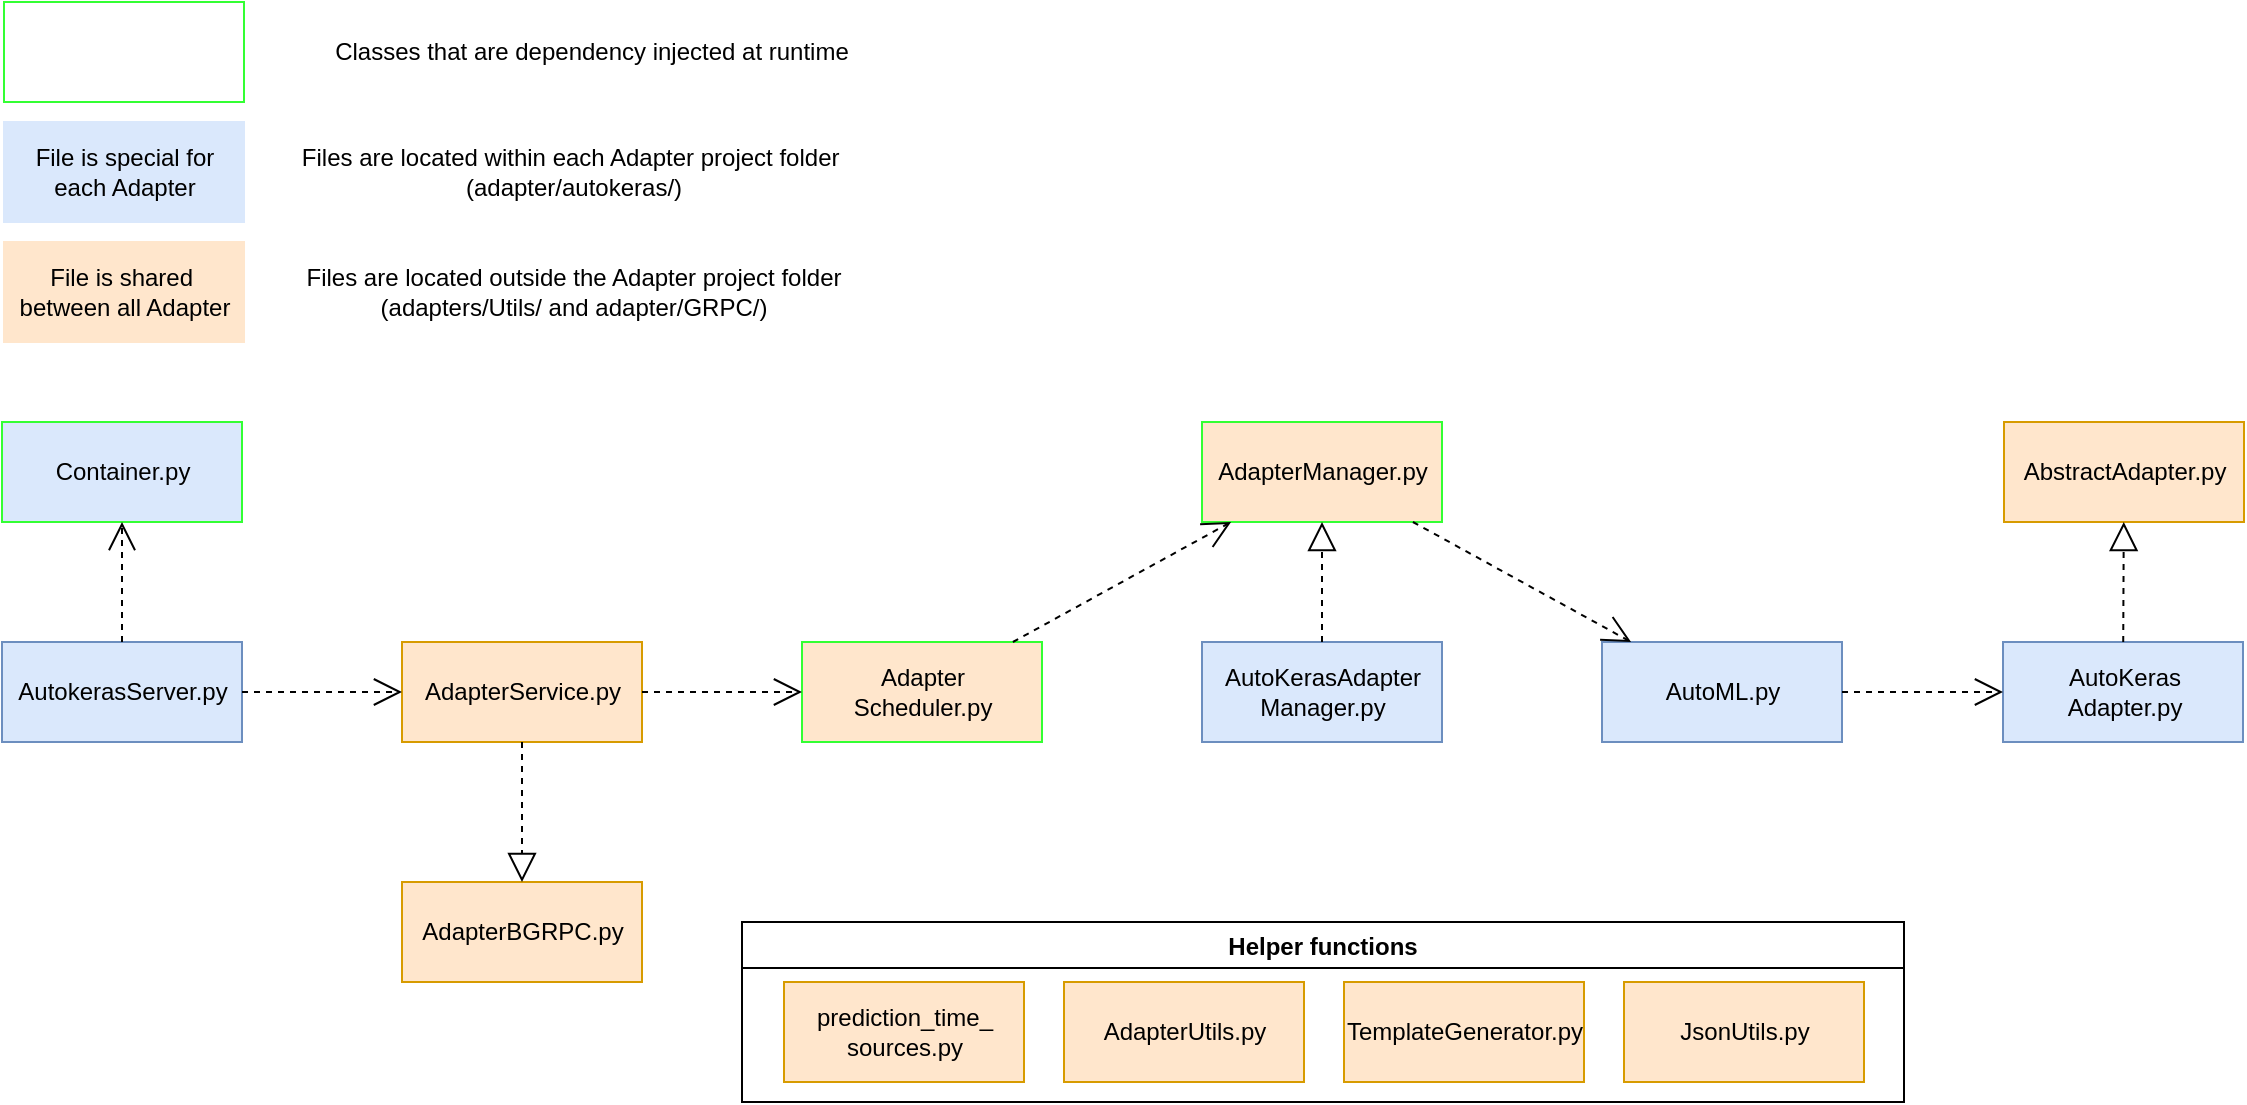 <mxfile version="20.2.3" type="device"><diagram id="6dLQlFP0HOxQXgrXWysK" name="Seite-1"><mxGraphModel dx="1422" dy="857" grid="1" gridSize="10" guides="1" tooltips="1" connect="1" arrows="1" fold="1" page="1" pageScale="1" pageWidth="827" pageHeight="1169" math="0" shadow="0"><root><mxCell id="0"/><mxCell id="1" parent="0"/><mxCell id="_LA_o37Gxo_Ur3mZnKuE-1" value="AutokerasServer.py" style="html=1;fillColor=#dae8fc;strokeColor=#6c8ebf;" parent="1" vertex="1"><mxGeometry x="119" y="350" width="120" height="50" as="geometry"/></mxCell><mxCell id="_LA_o37Gxo_Ur3mZnKuE-2" value="AdapterService.py" style="html=1;fillColor=#ffe6cc;strokeColor=#d79b00;" parent="1" vertex="1"><mxGeometry x="319" y="350" width="120" height="50" as="geometry"/></mxCell><mxCell id="_LA_o37Gxo_Ur3mZnKuE-3" value="AdapterBGRPC.py" style="html=1;fillColor=#ffe6cc;strokeColor=#d79b00;" parent="1" vertex="1"><mxGeometry x="319" y="470" width="120" height="50" as="geometry"/></mxCell><mxCell id="_LA_o37Gxo_Ur3mZnKuE-4" value="Adapter&lt;br&gt;Scheduler.py" style="html=1;fillColor=#ffe6cc;strokeColor=#33FF33;" parent="1" vertex="1"><mxGeometry x="519" y="350" width="120" height="50" as="geometry"/></mxCell><mxCell id="_LA_o37Gxo_Ur3mZnKuE-5" value="AdapterManager.py" style="html=1;fillColor=#ffe6cc;strokeColor=#33FF33;" parent="1" vertex="1"><mxGeometry x="719" y="240" width="120" height="50" as="geometry"/></mxCell><mxCell id="_LA_o37Gxo_Ur3mZnKuE-6" value="AbstractAdapter.py" style="html=1;fillColor=#ffe6cc;strokeColor=#d79b00;" parent="1" vertex="1"><mxGeometry x="1120" y="240" width="120" height="50" as="geometry"/></mxCell><mxCell id="_LA_o37Gxo_Ur3mZnKuE-7" value="AutoKerasAdapter&lt;br&gt;Manager.py" style="html=1;fillColor=#dae8fc;strokeColor=#6c8ebf;" parent="1" vertex="1"><mxGeometry x="719" y="350" width="120" height="50" as="geometry"/></mxCell><mxCell id="_LA_o37Gxo_Ur3mZnKuE-8" value="AutoKeras&lt;br&gt;Adapter.py" style="html=1;fillColor=#dae8fc;strokeColor=#6c8ebf;" parent="1" vertex="1"><mxGeometry x="1119.5" y="350" width="120" height="50" as="geometry"/></mxCell><mxCell id="_LA_o37Gxo_Ur3mZnKuE-9" value="AutoML.py" style="html=1;fillColor=#dae8fc;strokeColor=#6c8ebf;" parent="1" vertex="1"><mxGeometry x="919" y="350" width="120" height="50" as="geometry"/></mxCell><mxCell id="_LA_o37Gxo_Ur3mZnKuE-14" value="" style="endArrow=block;dashed=1;endFill=0;endSize=12;html=1;rounded=0;" parent="1" source="_LA_o37Gxo_Ur3mZnKuE-7" target="_LA_o37Gxo_Ur3mZnKuE-5" edge="1"><mxGeometry width="160" relative="1" as="geometry"><mxPoint x="719" y="430" as="sourcePoint"/><mxPoint x="879" y="430" as="targetPoint"/></mxGeometry></mxCell><mxCell id="_LA_o37Gxo_Ur3mZnKuE-15" value="" style="endArrow=block;dashed=1;endFill=0;endSize=12;html=1;rounded=0;" parent="1" source="_LA_o37Gxo_Ur3mZnKuE-8" target="_LA_o37Gxo_Ur3mZnKuE-6" edge="1"><mxGeometry width="160" relative="1" as="geometry"><mxPoint x="1159" y="320" as="sourcePoint"/><mxPoint x="1319" y="320" as="targetPoint"/></mxGeometry></mxCell><mxCell id="_LA_o37Gxo_Ur3mZnKuE-16" value="" style="endArrow=open;endSize=12;dashed=1;html=1;rounded=0;" parent="1" source="_LA_o37Gxo_Ur3mZnKuE-4" target="_LA_o37Gxo_Ur3mZnKuE-5" edge="1"><mxGeometry width="160" relative="1" as="geometry"><mxPoint x="629" y="450" as="sourcePoint"/><mxPoint x="789" y="450" as="targetPoint"/></mxGeometry></mxCell><mxCell id="_LA_o37Gxo_Ur3mZnKuE-17" value="" style="endArrow=open;endSize=12;dashed=1;html=1;rounded=0;" parent="1" source="_LA_o37Gxo_Ur3mZnKuE-1" target="_LA_o37Gxo_Ur3mZnKuE-2" edge="1"><mxGeometry width="160" relative="1" as="geometry"><mxPoint x="389" y="430" as="sourcePoint"/><mxPoint x="549" y="430" as="targetPoint"/></mxGeometry></mxCell><mxCell id="_LA_o37Gxo_Ur3mZnKuE-18" value="" style="endArrow=block;dashed=1;endFill=0;endSize=12;html=1;rounded=0;" parent="1" source="_LA_o37Gxo_Ur3mZnKuE-2" target="_LA_o37Gxo_Ur3mZnKuE-3" edge="1"><mxGeometry width="160" relative="1" as="geometry"><mxPoint x="399" y="430" as="sourcePoint"/><mxPoint x="559" y="430" as="targetPoint"/></mxGeometry></mxCell><mxCell id="_LA_o37Gxo_Ur3mZnKuE-19" value="" style="endArrow=open;endSize=12;dashed=1;html=1;rounded=0;" parent="1" source="_LA_o37Gxo_Ur3mZnKuE-2" target="_LA_o37Gxo_Ur3mZnKuE-4" edge="1"><mxGeometry width="160" relative="1" as="geometry"><mxPoint x="519" y="420" as="sourcePoint"/><mxPoint x="679" y="420" as="targetPoint"/></mxGeometry></mxCell><mxCell id="_LA_o37Gxo_Ur3mZnKuE-20" value="" style="endArrow=open;endSize=12;dashed=1;html=1;rounded=0;" parent="1" source="_LA_o37Gxo_Ur3mZnKuE-5" target="_LA_o37Gxo_Ur3mZnKuE-9" edge="1"><mxGeometry width="160" relative="1" as="geometry"><mxPoint x="879" y="310" as="sourcePoint"/><mxPoint x="1039" y="310" as="targetPoint"/></mxGeometry></mxCell><mxCell id="_LA_o37Gxo_Ur3mZnKuE-21" value="" style="endArrow=open;endSize=12;dashed=1;html=1;rounded=0;" parent="1" source="_LA_o37Gxo_Ur3mZnKuE-9" target="_LA_o37Gxo_Ur3mZnKuE-8" edge="1"><mxGeometry width="160" relative="1" as="geometry"><mxPoint x="1049" y="450" as="sourcePoint"/><mxPoint x="1209" y="450" as="targetPoint"/></mxGeometry></mxCell><mxCell id="_LA_o37Gxo_Ur3mZnKuE-22" value="File is special for&lt;br&gt;each Adapter" style="html=1;fillColor=#DAE8FC;strokeColor=#DAE8FC;" parent="1" vertex="1"><mxGeometry x="120" y="90" width="120" height="50" as="geometry"/></mxCell><mxCell id="_LA_o37Gxo_Ur3mZnKuE-23" value="File is shared&amp;nbsp;&lt;br&gt;between all Adapter" style="html=1;fillColor=#FFE6CC;strokeColor=#FFE6CC;" parent="1" vertex="1"><mxGeometry x="120" y="150" width="120" height="50" as="geometry"/></mxCell><mxCell id="_LA_o37Gxo_Ur3mZnKuE-24" value="Files are located within each Adapter project folder&amp;nbsp;&lt;br&gt;(adapter/autokeras/)" style="text;html=1;strokeColor=none;fillColor=none;align=center;verticalAlign=middle;whiteSpace=wrap;rounded=0;" parent="1" vertex="1"><mxGeometry x="260" y="100" width="290" height="30" as="geometry"/></mxCell><mxCell id="_LA_o37Gxo_Ur3mZnKuE-25" value="Files are located outside the Adapter project folder (adapters/Utils/ and adapter/GRPC/)" style="text;html=1;strokeColor=none;fillColor=none;align=center;verticalAlign=middle;whiteSpace=wrap;rounded=0;" parent="1" vertex="1"><mxGeometry x="260" y="160" width="290" height="30" as="geometry"/></mxCell><mxCell id="_LA_o37Gxo_Ur3mZnKuE-26" value="Container.py" style="html=1;fillColor=#dae8fc;strokeColor=#33FF33;gradientColor=none;" parent="1" vertex="1"><mxGeometry x="119" y="240" width="120" height="50" as="geometry"/></mxCell><mxCell id="_LA_o37Gxo_Ur3mZnKuE-27" value="" style="endArrow=open;endSize=12;dashed=1;html=1;rounded=0;" parent="1" source="_LA_o37Gxo_Ur3mZnKuE-1" target="_LA_o37Gxo_Ur3mZnKuE-26" edge="1"><mxGeometry width="160" relative="1" as="geometry"><mxPoint x="190" y="470" as="sourcePoint"/><mxPoint x="350" y="470" as="targetPoint"/></mxGeometry></mxCell><mxCell id="_LA_o37Gxo_Ur3mZnKuE-29" value="" style="html=1;fillColor=none;strokeColor=#33FF33;gradientColor=none;" parent="1" vertex="1"><mxGeometry x="120" y="30" width="120" height="50" as="geometry"/></mxCell><mxCell id="_LA_o37Gxo_Ur3mZnKuE-30" value="Classes that are dependency injected at runtime" style="text;html=1;strokeColor=none;fillColor=none;align=center;verticalAlign=middle;whiteSpace=wrap;rounded=0;" parent="1" vertex="1"><mxGeometry x="269" y="40" width="290" height="30" as="geometry"/></mxCell><mxCell id="0tIlpzlj5I7mVdoQOWyP-1" value="AdapterUtils.py" style="html=1;fillColor=#ffe6cc;strokeColor=#d79b00;" vertex="1" parent="1"><mxGeometry x="650" y="520" width="120" height="50" as="geometry"/></mxCell><mxCell id="0tIlpzlj5I7mVdoQOWyP-2" value="JsonUtils.py" style="html=1;fillColor=#ffe6cc;strokeColor=#d79b00;" vertex="1" parent="1"><mxGeometry x="930" y="520" width="120" height="50" as="geometry"/></mxCell><mxCell id="0tIlpzlj5I7mVdoQOWyP-3" value="TemplateGenerator.py" style="html=1;fillColor=#ffe6cc;strokeColor=#d79b00;" vertex="1" parent="1"><mxGeometry x="790" y="520" width="120" height="50" as="geometry"/></mxCell><mxCell id="0tIlpzlj5I7mVdoQOWyP-4" value="Helper functions" style="swimlane;fillColor=none;" vertex="1" parent="1"><mxGeometry x="489" y="490" width="581" height="90" as="geometry"/></mxCell><mxCell id="0tIlpzlj5I7mVdoQOWyP-5" value="prediction_time_&lt;br&gt;sources.py" style="html=1;fillColor=#ffe6cc;strokeColor=#d79b00;" vertex="1" parent="1"><mxGeometry x="510" y="520" width="120" height="50" as="geometry"/></mxCell></root></mxGraphModel></diagram></mxfile>
